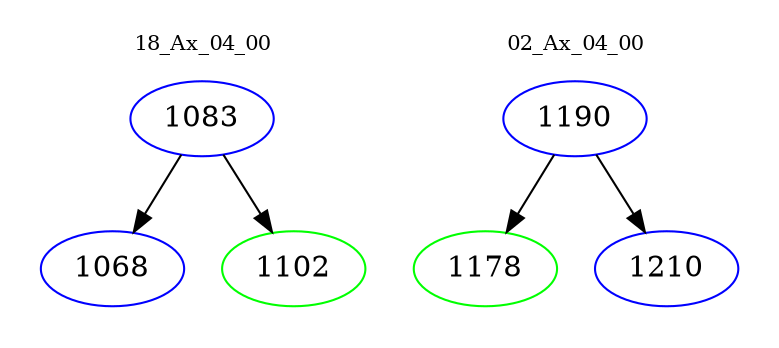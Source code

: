 digraph{
subgraph cluster_0 {
color = white
label = "18_Ax_04_00";
fontsize=10;
T0_1083 [label="1083", color="blue"]
T0_1083 -> T0_1068 [color="black"]
T0_1068 [label="1068", color="blue"]
T0_1083 -> T0_1102 [color="black"]
T0_1102 [label="1102", color="green"]
}
subgraph cluster_1 {
color = white
label = "02_Ax_04_00";
fontsize=10;
T1_1190 [label="1190", color="blue"]
T1_1190 -> T1_1178 [color="black"]
T1_1178 [label="1178", color="green"]
T1_1190 -> T1_1210 [color="black"]
T1_1210 [label="1210", color="blue"]
}
}
